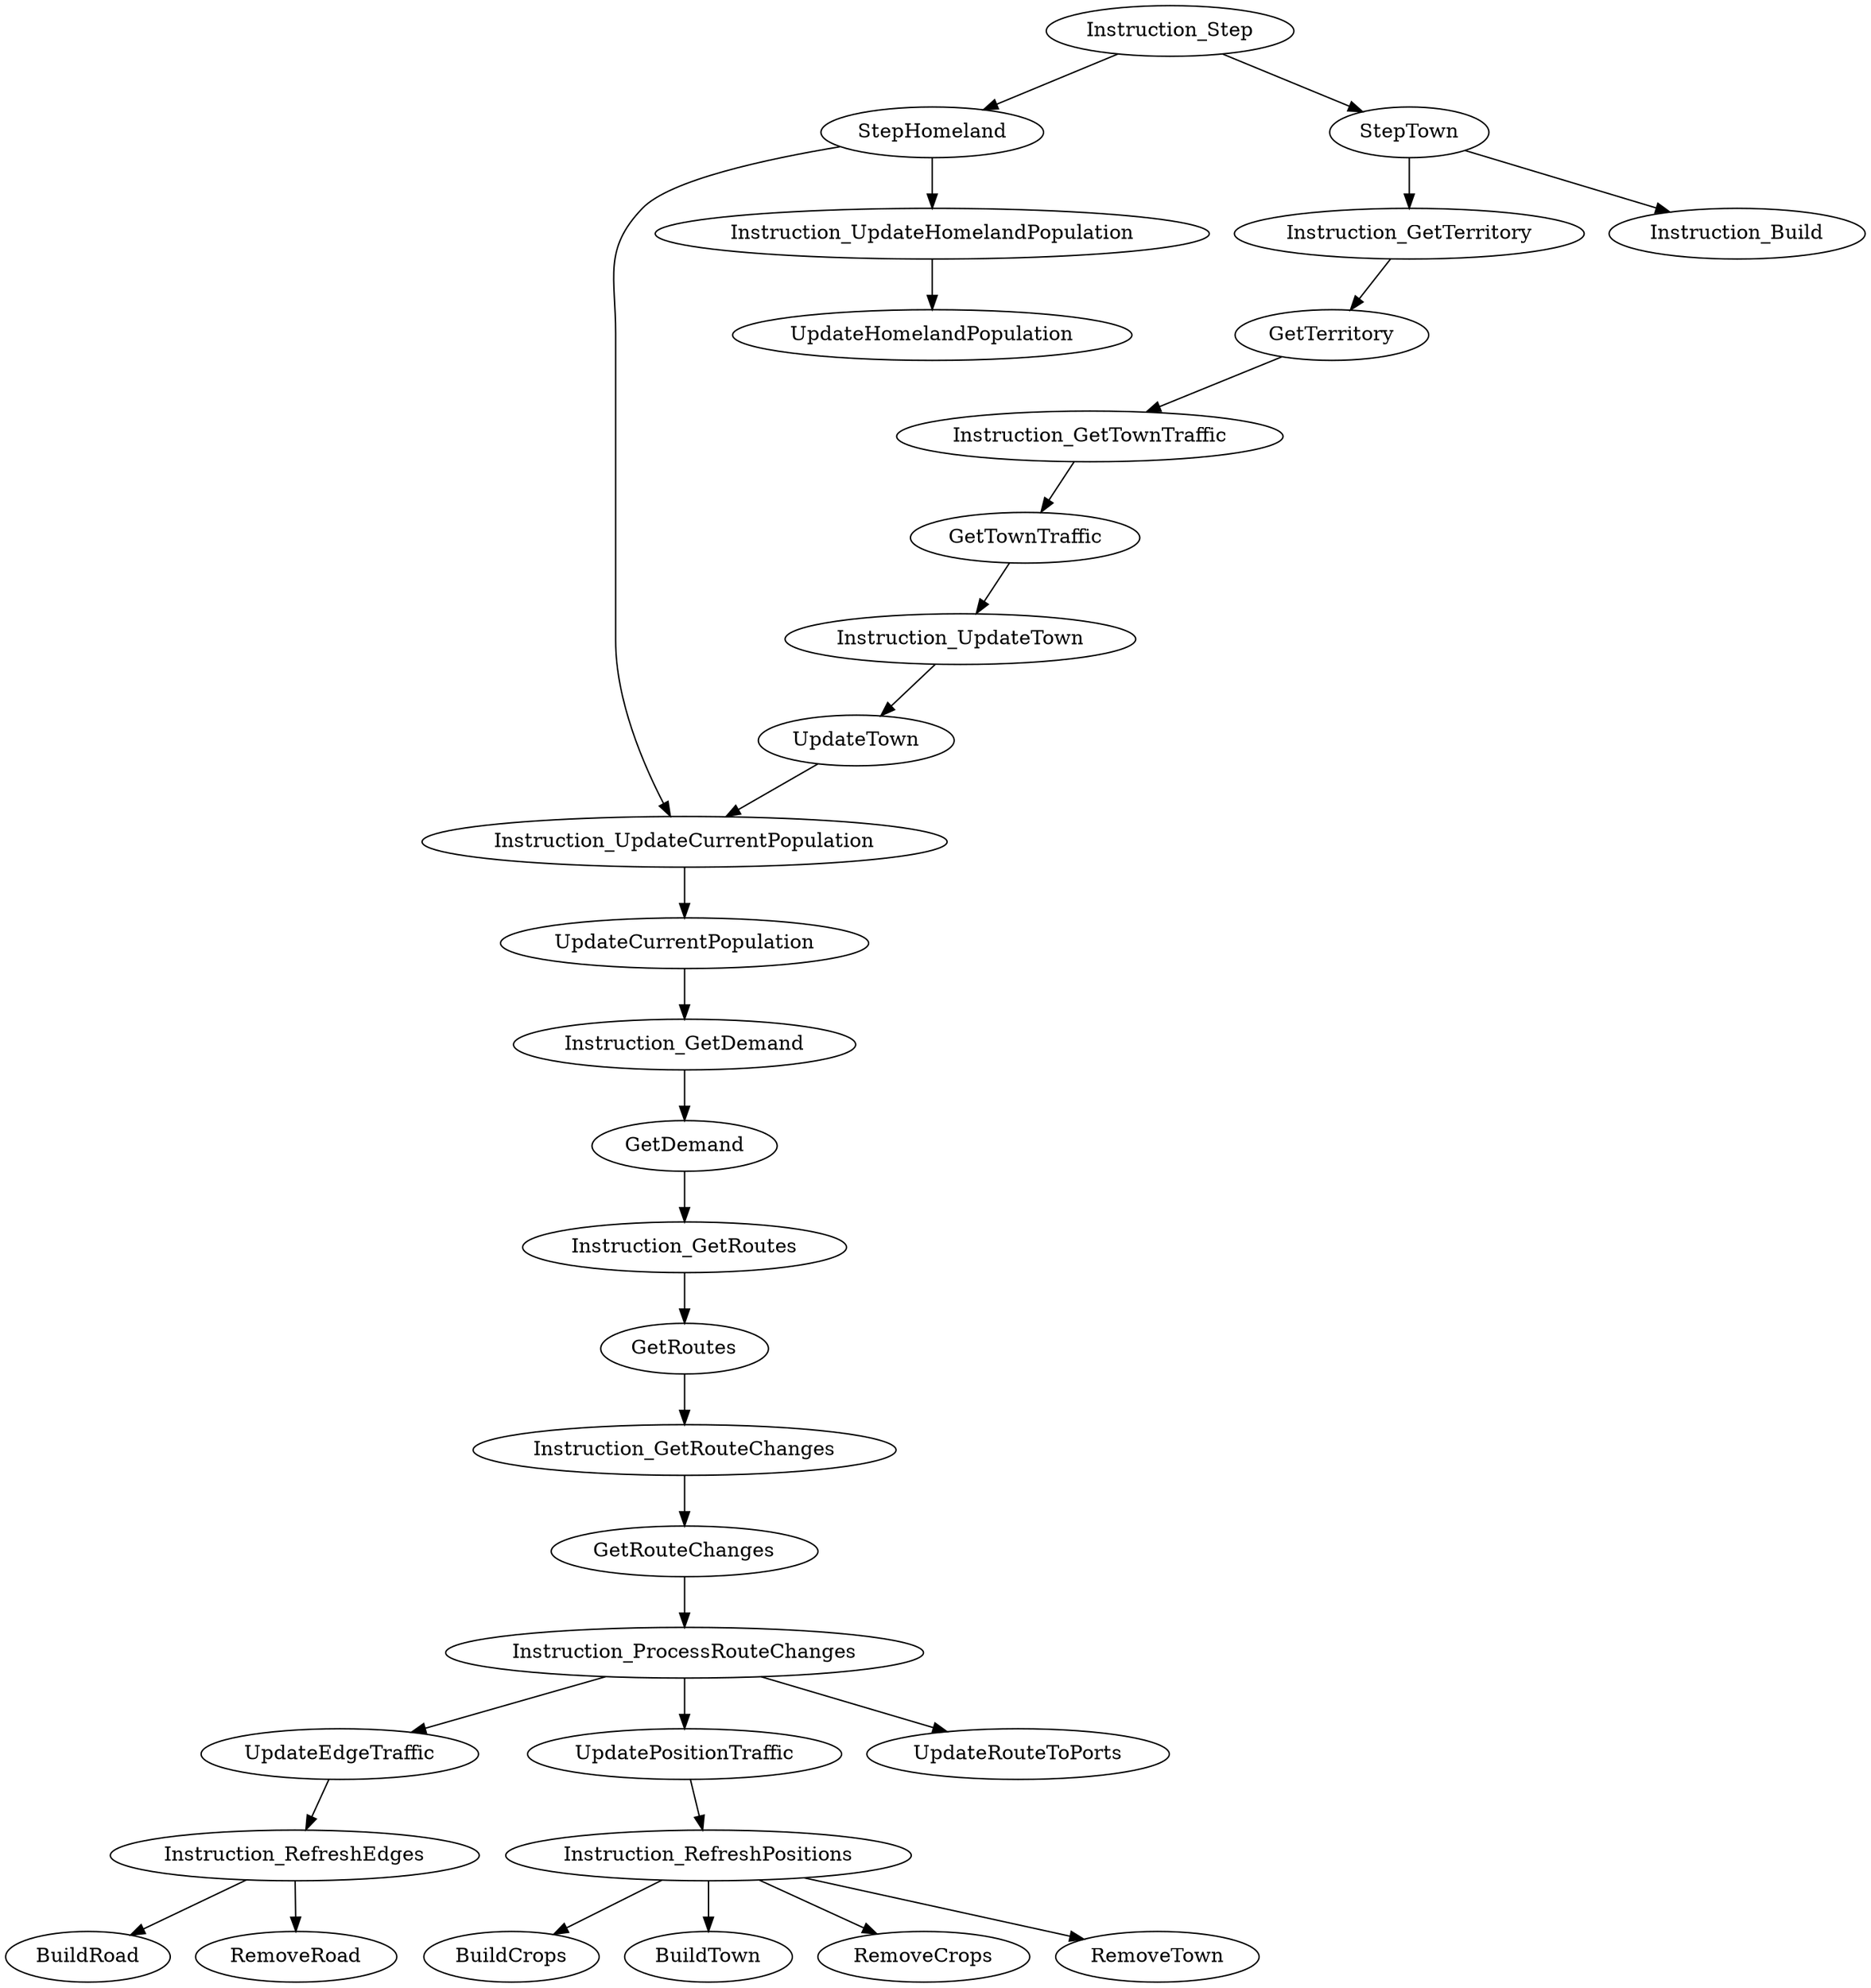 digraph{

    Instruction_RefreshPositions -> BuildCrops
    Instruction_RefreshEdges -> BuildRoad
    Instruction_RefreshPositions -> BuildTown
    Instruction_GetDemand -> GetDemand
    GetDemand -> Instruction_GetRoutes
    Instruction_GetRouteChanges -> GetRouteChanges
    GetRouteChanges -> Instruction_ProcessRouteChanges
    Instruction_GetRoutes -> GetRoutes
    GetRoutes -> Instruction_GetRouteChanges
    Instruction_GetTerritory -> GetTerritory
    GetTerritory -> Instruction_GetTownTraffic
    Instruction_GetTownTraffic -> GetTownTraffic
    GetTownTraffic -> Instruction_UpdateTown
    Instruction_RefreshPositions -> RemoveCrops
    Instruction_RefreshEdges -> RemoveRoad
    Instruction_RefreshPositions -> RemoveTown
    Instruction_Step -> StepHomeland
    StepHomeland -> Instruction_UpdateCurrentPopulation
    StepHomeland -> Instruction_UpdateHomelandPopulation
    Instruction_Step -> StepTown
    StepTown -> Instruction_Build
    StepTown -> Instruction_GetTerritory
    Instruction_UpdateCurrentPopulation -> UpdateCurrentPopulation
    UpdateCurrentPopulation -> Instruction_GetDemand
    Instruction_ProcessRouteChanges -> UpdateEdgeTraffic
    UpdateEdgeTraffic -> Instruction_RefreshEdges
    Instruction_UpdateHomelandPopulation -> UpdateHomelandPopulation
    Instruction_ProcessRouteChanges -> UpdatePositionTraffic
    UpdatePositionTraffic -> Instruction_RefreshPositions
    Instruction_ProcessRouteChanges -> UpdateRouteToPorts    
    Instruction_UpdateTown -> UpdateTown
    UpdateTown -> Instruction_UpdateCurrentPopulation
}